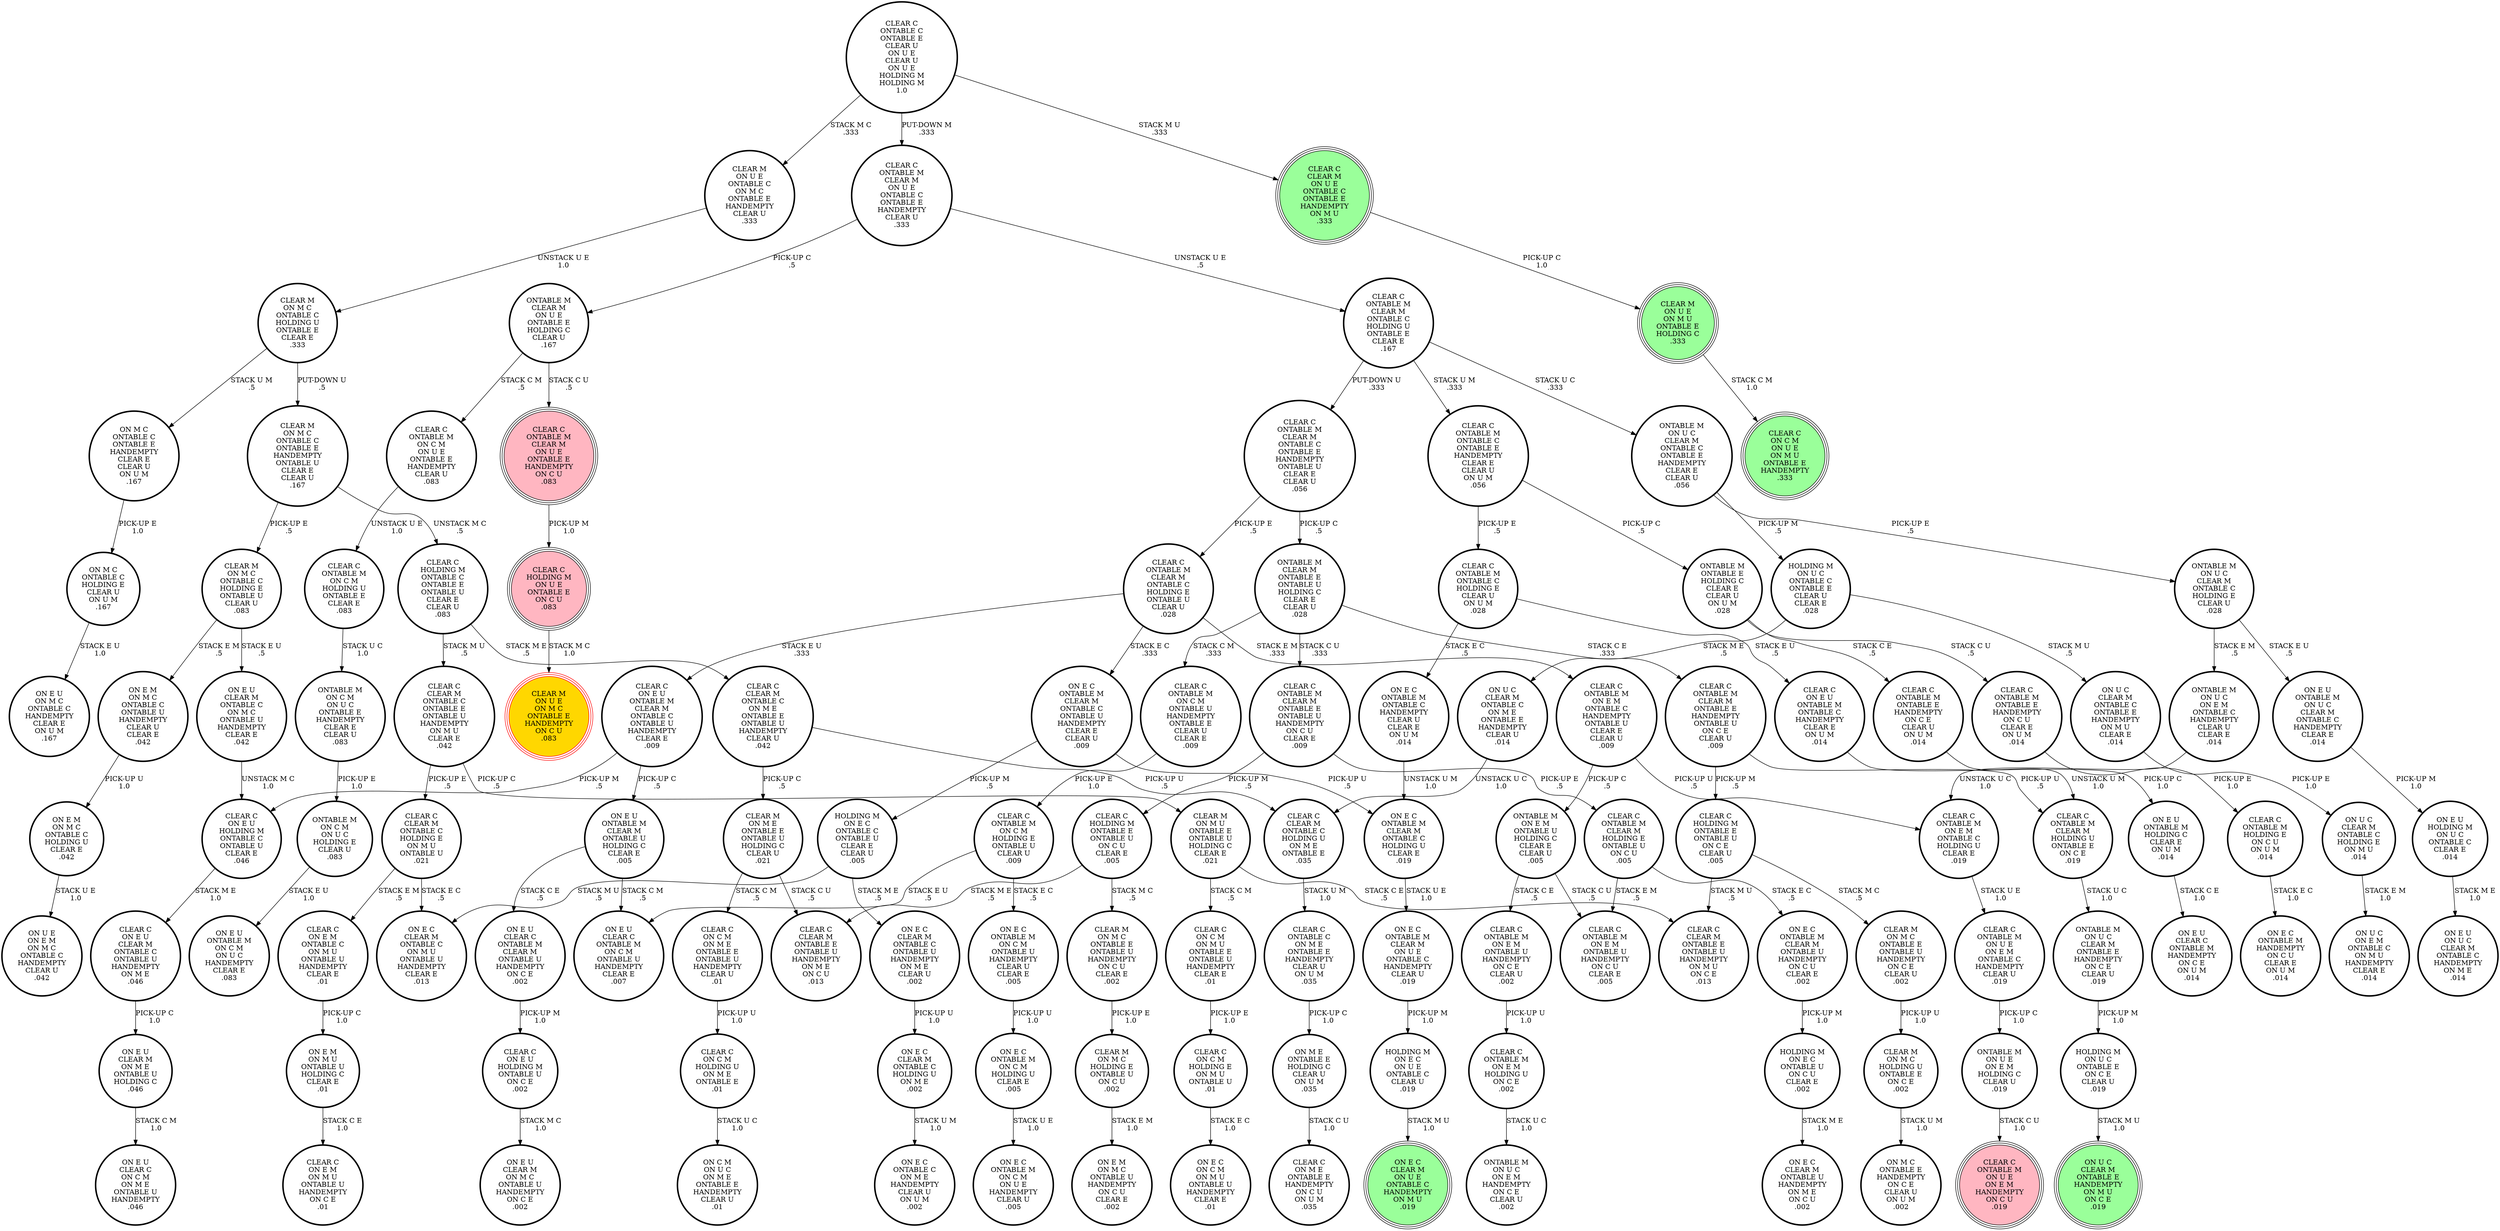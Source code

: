 digraph {
"CLEAR C\nONTABLE M\nONTABLE E\nHANDEMPTY\nON C E\nCLEAR U\nON U M\n.014\n" -> "CLEAR C\nONTABLE M\nCLEAR M\nHOLDING U\nONTABLE E\nON C E\n.019\n"[label="UNSTACK U M\n1.0\n"];
"CLEAR C\nONTABLE M\nON C M\nHOLDING E\nONTABLE U\nCLEAR U\n.009\n" -> "ON E C\nONTABLE M\nON C M\nONTABLE U\nHANDEMPTY\nCLEAR U\nCLEAR E\n.005\n"[label="STACK E C\n.5\n"];
"CLEAR C\nONTABLE M\nON C M\nHOLDING E\nONTABLE U\nCLEAR U\n.009\n" -> "ON E U\nCLEAR C\nONTABLE M\nON C M\nONTABLE U\nHANDEMPTY\nCLEAR E\n.007\n"[label="STACK E U\n.5\n"];
"CLEAR C\nONTABLE M\nON E M\nONTABLE C\nHOLDING U\nCLEAR E\n.019\n" -> "CLEAR C\nONTABLE M\nON U E\nON E M\nONTABLE C\nHANDEMPTY\nCLEAR U\n.019\n"[label="STACK U E\n1.0\n"];
"ON U C\nCLEAR M\nONTABLE C\nON M E\nONTABLE E\nHANDEMPTY\nCLEAR U\n.014\n" -> "CLEAR C\nCLEAR M\nONTABLE C\nHOLDING U\nON M E\nONTABLE E\n.035\n"[label="UNSTACK U C\n1.0\n"];
"ON M C\nONTABLE C\nONTABLE E\nHANDEMPTY\nCLEAR E\nCLEAR U\nON U M\n.167\n" -> "ON M C\nONTABLE C\nHOLDING E\nCLEAR U\nON U M\n.167\n"[label="PICK-UP E\n1.0\n"];
"ON E C\nONTABLE M\nCLEAR M\nONTABLE C\nONTABLE U\nHANDEMPTY\nCLEAR E\nCLEAR U\n.009\n" -> "ON E C\nONTABLE M\nCLEAR M\nONTABLE C\nHOLDING U\nCLEAR E\n.019\n"[label="PICK-UP U\n.5\n"];
"ON E C\nONTABLE M\nCLEAR M\nONTABLE C\nONTABLE U\nHANDEMPTY\nCLEAR E\nCLEAR U\n.009\n" -> "HOLDING M\nON E C\nONTABLE C\nONTABLE U\nCLEAR E\nCLEAR U\n.005\n"[label="PICK-UP M\n.5\n"];
"CLEAR C\nON C M\nHOLDING E\nON M U\nONTABLE U\n.01\n" -> "ON E C\nON C M\nON M U\nONTABLE U\nHANDEMPTY\nCLEAR E\n.01\n"[label="STACK E C\n1.0\n"];
"CLEAR C\nONTABLE M\nCLEAR M\nHOLDING E\nONTABLE U\nON C U\n.005\n" -> "ON E C\nONTABLE M\nCLEAR M\nONTABLE U\nHANDEMPTY\nON C U\nCLEAR E\n.002\n"[label="STACK E C\n.5\n"];
"CLEAR C\nONTABLE M\nCLEAR M\nHOLDING E\nONTABLE U\nON C U\n.005\n" -> "CLEAR C\nONTABLE M\nON E M\nONTABLE U\nHANDEMPTY\nON C U\nCLEAR E\n.005\n"[label="STACK E M\n.5\n"];
"CLEAR C\nON E M\nONTABLE C\nON M U\nONTABLE U\nHANDEMPTY\nCLEAR E\n.01\n" -> "ON E M\nON M U\nONTABLE U\nHOLDING C\nCLEAR E\n.01\n"[label="PICK-UP C\n1.0\n"];
"ON E U\nCLEAR C\nONTABLE M\nCLEAR M\nONTABLE U\nHANDEMPTY\nON C E\n.002\n" -> "CLEAR C\nON E U\nHOLDING M\nONTABLE U\nON C E\n.002\n"[label="PICK-UP M\n1.0\n"];
"ON U C\nCLEAR M\nONTABLE C\nHOLDING E\nON M U\n.014\n" -> "ON U C\nON E M\nONTABLE C\nON M U\nHANDEMPTY\nCLEAR E\n.014\n"[label="STACK E M\n1.0\n"];
"CLEAR C\nHOLDING M\nONTABLE E\nONTABLE U\nON C U\nCLEAR E\n.005\n" -> "CLEAR M\nON M C\nONTABLE E\nONTABLE U\nHANDEMPTY\nON C U\nCLEAR E\n.002\n"[label="STACK M C\n.5\n"];
"CLEAR C\nHOLDING M\nONTABLE E\nONTABLE U\nON C U\nCLEAR E\n.005\n" -> "CLEAR C\nCLEAR M\nONTABLE E\nONTABLE U\nHANDEMPTY\nON M E\nON C U\n.013\n"[label="STACK M E\n.5\n"];
"ON E C\nONTABLE M\nON C M\nHOLDING U\nCLEAR E\n.005\n" -> "ON E C\nONTABLE M\nON C M\nON U E\nHANDEMPTY\nCLEAR U\n.005\n"[label="STACK U E\n1.0\n"];
"ON E C\nONTABLE M\nON C M\nONTABLE U\nHANDEMPTY\nCLEAR U\nCLEAR E\n.005\n" -> "ON E C\nONTABLE M\nON C M\nHOLDING U\nCLEAR E\n.005\n"[label="PICK-UP U\n1.0\n"];
"ONTABLE M\nON U C\nCLEAR M\nONTABLE C\nHOLDING E\nCLEAR U\n.028\n" -> "ONTABLE M\nON U C\nON E M\nONTABLE C\nHANDEMPTY\nCLEAR U\nCLEAR E\n.014\n"[label="STACK E M\n.5\n"];
"ONTABLE M\nON U C\nCLEAR M\nONTABLE C\nHOLDING E\nCLEAR U\n.028\n" -> "ON E U\nONTABLE M\nON U C\nCLEAR M\nONTABLE C\nHANDEMPTY\nCLEAR E\n.014\n"[label="STACK E U\n.5\n"];
"CLEAR M\nON M E\nONTABLE E\nONTABLE U\nHOLDING C\nCLEAR U\n.021\n" -> "CLEAR C\nCLEAR M\nONTABLE E\nONTABLE U\nHANDEMPTY\nON M E\nON C U\n.013\n"[label="STACK C U\n.5\n"];
"CLEAR M\nON M E\nONTABLE E\nONTABLE U\nHOLDING C\nCLEAR U\n.021\n" -> "CLEAR C\nON C M\nON M E\nONTABLE E\nONTABLE U\nHANDEMPTY\nCLEAR U\n.01\n"[label="STACK C M\n.5\n"];
"CLEAR C\nON C M\nHOLDING U\nON M E\nONTABLE E\n.01\n" -> "ON C M\nON U C\nON M E\nONTABLE E\nHANDEMPTY\nCLEAR U\n.01\n"[label="STACK U C\n1.0\n"];
"CLEAR C\nONTABLE M\nON C M\nHOLDING U\nONTABLE E\nCLEAR E\n.083\n" -> "ONTABLE M\nON C M\nON U C\nONTABLE E\nHANDEMPTY\nCLEAR E\nCLEAR U\n.083\n"[label="STACK U C\n1.0\n"];
"HOLDING M\nON E C\nONTABLE C\nONTABLE U\nCLEAR E\nCLEAR U\n.005\n" -> "ON E C\nCLEAR M\nONTABLE C\nON M U\nONTABLE U\nHANDEMPTY\nCLEAR E\n.013\n"[label="STACK M U\n.5\n"];
"HOLDING M\nON E C\nONTABLE C\nONTABLE U\nCLEAR E\nCLEAR U\n.005\n" -> "ON E C\nCLEAR M\nONTABLE C\nONTABLE U\nHANDEMPTY\nON M E\nCLEAR U\n.002\n"[label="STACK M E\n.5\n"];
"ON E M\nON M U\nONTABLE U\nHOLDING C\nCLEAR E\n.01\n" -> "CLEAR C\nON E M\nON M U\nONTABLE U\nHANDEMPTY\nON C E\n.01\n"[label="STACK C E\n1.0\n"];
"CLEAR M\nON M C\nONTABLE C\nHOLDING E\nONTABLE U\nCLEAR U\n.083\n" -> "ON E M\nON M C\nONTABLE C\nONTABLE U\nHANDEMPTY\nCLEAR U\nCLEAR E\n.042\n"[label="STACK E M\n.5\n"];
"CLEAR M\nON M C\nONTABLE C\nHOLDING E\nONTABLE U\nCLEAR U\n.083\n" -> "ON E U\nCLEAR M\nONTABLE C\nON M C\nONTABLE U\nHANDEMPTY\nCLEAR E\n.042\n"[label="STACK E U\n.5\n"];
"ONTABLE M\nON U E\nON E M\nHOLDING C\nCLEAR U\n.019\n" -> "CLEAR C\nONTABLE M\nON U E\nON E M\nHANDEMPTY\nON C U\n.019\n"[label="STACK C U\n1.0\n"];
"ON E C\nCLEAR M\nONTABLE C\nHOLDING U\nON M E\n.002\n" -> "ON E C\nONTABLE C\nON M E\nHANDEMPTY\nCLEAR U\nON U M\n.002\n"[label="STACK U M\n1.0\n"];
"CLEAR C\nONTABLE C\nONTABLE E\nCLEAR U\nON U E\nCLEAR U\nON U E\nHOLDING M\nHOLDING M\n1.0\n" -> "CLEAR M\nON U E\nONTABLE C\nON M C\nONTABLE E\nHANDEMPTY\nCLEAR U\n.333\n"[label="STACK M C\n.333\n"];
"CLEAR C\nONTABLE C\nONTABLE E\nCLEAR U\nON U E\nCLEAR U\nON U E\nHOLDING M\nHOLDING M\n1.0\n" -> "CLEAR C\nONTABLE M\nCLEAR M\nON U E\nONTABLE C\nONTABLE E\nHANDEMPTY\nCLEAR U\n.333\n"[label="PUT-DOWN M\n.333\n"];
"CLEAR C\nONTABLE C\nONTABLE E\nCLEAR U\nON U E\nCLEAR U\nON U E\nHOLDING M\nHOLDING M\n1.0\n" -> "CLEAR C\nCLEAR M\nON U E\nONTABLE C\nONTABLE E\nHANDEMPTY\nON M U\n.333\n"[label="STACK M U\n.333\n"];
"ON E C\nCLEAR M\nONTABLE C\nONTABLE U\nHANDEMPTY\nON M E\nCLEAR U\n.002\n" -> "ON E C\nCLEAR M\nONTABLE C\nHOLDING U\nON M E\n.002\n"[label="PICK-UP U\n1.0\n"];
"ON E U\nHOLDING M\nON U C\nONTABLE C\nCLEAR E\n.014\n" -> "ON E U\nON U C\nCLEAR M\nONTABLE C\nHANDEMPTY\nON M E\n.014\n"[label="STACK M E\n1.0\n"];
"CLEAR C\nHOLDING M\nONTABLE E\nONTABLE U\nON C E\nCLEAR U\n.005\n" -> "CLEAR M\nON M C\nONTABLE E\nONTABLE U\nHANDEMPTY\nON C E\nCLEAR U\n.002\n"[label="STACK M C\n.5\n"];
"CLEAR C\nHOLDING M\nONTABLE E\nONTABLE U\nON C E\nCLEAR U\n.005\n" -> "CLEAR C\nCLEAR M\nONTABLE E\nONTABLE U\nHANDEMPTY\nON M U\nON C E\n.013\n"[label="STACK M U\n.5\n"];
"HOLDING M\nON U C\nONTABLE E\nON C E\nCLEAR U\n.019\n" -> "ON U C\nCLEAR M\nONTABLE E\nHANDEMPTY\nON M U\nON C E\n.019\n"[label="STACK M U\n1.0\n"];
"CLEAR M\nON M C\nHOLDING E\nONTABLE U\nON C U\n.002\n" -> "ON E M\nON M C\nONTABLE U\nHANDEMPTY\nON C U\nCLEAR E\n.002\n"[label="STACK E M\n1.0\n"];
"CLEAR M\nON M C\nONTABLE C\nONTABLE E\nHANDEMPTY\nONTABLE U\nCLEAR E\nCLEAR U\n.167\n" -> "CLEAR M\nON M C\nONTABLE C\nHOLDING E\nONTABLE U\nCLEAR U\n.083\n"[label="PICK-UP E\n.5\n"];
"CLEAR M\nON M C\nONTABLE C\nONTABLE E\nHANDEMPTY\nONTABLE U\nCLEAR E\nCLEAR U\n.167\n" -> "CLEAR C\nHOLDING M\nONTABLE C\nONTABLE E\nONTABLE U\nCLEAR E\nCLEAR U\n.083\n"[label="UNSTACK M C\n.5\n"];
"ONTABLE M\nCLEAR M\nON U E\nONTABLE E\nHOLDING C\nCLEAR U\n.167\n" -> "CLEAR C\nONTABLE M\nON C M\nON U E\nONTABLE E\nHANDEMPTY\nCLEAR U\n.083\n"[label="STACK C M\n.5\n"];
"ONTABLE M\nCLEAR M\nON U E\nONTABLE E\nHOLDING C\nCLEAR U\n.167\n" -> "CLEAR C\nONTABLE M\nCLEAR M\nON U E\nONTABLE E\nHANDEMPTY\nON C U\n.083\n"[label="STACK C U\n.5\n"];
"CLEAR C\nONTABLE M\nCLEAR M\nON U E\nONTABLE C\nONTABLE E\nHANDEMPTY\nCLEAR U\n.333\n" -> "ONTABLE M\nCLEAR M\nON U E\nONTABLE E\nHOLDING C\nCLEAR U\n.167\n"[label="PICK-UP C\n.5\n"];
"CLEAR C\nONTABLE M\nCLEAR M\nON U E\nONTABLE C\nONTABLE E\nHANDEMPTY\nCLEAR U\n.333\n" -> "CLEAR C\nONTABLE M\nCLEAR M\nONTABLE C\nHOLDING U\nONTABLE E\nCLEAR E\n.167\n"[label="UNSTACK U E\n.5\n"];
"CLEAR C\nON E U\nHOLDING M\nONTABLE C\nONTABLE U\nCLEAR E\n.046\n" -> "CLEAR C\nON E U\nCLEAR M\nONTABLE C\nONTABLE U\nHANDEMPTY\nON M E\n.046\n"[label="STACK M E\n1.0\n"];
"ONTABLE M\nON U C\nON E M\nONTABLE C\nHANDEMPTY\nCLEAR U\nCLEAR E\n.014\n" -> "CLEAR C\nONTABLE M\nON E M\nONTABLE C\nHOLDING U\nCLEAR E\n.019\n"[label="UNSTACK U C\n1.0\n"];
"CLEAR C\nONTABLE M\nON U E\nON E M\nONTABLE C\nHANDEMPTY\nCLEAR U\n.019\n" -> "ONTABLE M\nON U E\nON E M\nHOLDING C\nCLEAR U\n.019\n"[label="PICK-UP C\n1.0\n"];
"ON E C\nONTABLE M\nONTABLE C\nHANDEMPTY\nCLEAR U\nCLEAR E\nON U M\n.014\n" -> "ON E C\nONTABLE M\nCLEAR M\nONTABLE C\nHOLDING U\nCLEAR E\n.019\n"[label="UNSTACK U M\n1.0\n"];
"CLEAR C\nCLEAR M\nON U E\nONTABLE C\nONTABLE E\nHANDEMPTY\nON M U\n.333\n" -> "CLEAR M\nON U E\nON M U\nONTABLE E\nHOLDING C\n.333\n"[label="PICK-UP C\n1.0\n"];
"CLEAR M\nON M C\nONTABLE C\nHOLDING U\nONTABLE E\nCLEAR E\n.333\n" -> "CLEAR M\nON M C\nONTABLE C\nONTABLE E\nHANDEMPTY\nONTABLE U\nCLEAR E\nCLEAR U\n.167\n"[label="PUT-DOWN U\n.5\n"];
"CLEAR M\nON M C\nONTABLE C\nHOLDING U\nONTABLE E\nCLEAR E\n.333\n" -> "ON M C\nONTABLE C\nONTABLE E\nHANDEMPTY\nCLEAR E\nCLEAR U\nON U M\n.167\n"[label="STACK U M\n.5\n"];
"ONTABLE M\nONTABLE E\nHOLDING C\nCLEAR E\nCLEAR U\nON U M\n.028\n" -> "CLEAR C\nONTABLE M\nONTABLE E\nHANDEMPTY\nON C E\nCLEAR U\nON U M\n.014\n"[label="STACK C E\n.5\n"];
"ONTABLE M\nONTABLE E\nHOLDING C\nCLEAR E\nCLEAR U\nON U M\n.028\n" -> "CLEAR C\nONTABLE M\nONTABLE E\nHANDEMPTY\nON C U\nCLEAR E\nON U M\n.014\n"[label="STACK C U\n.5\n"];
"CLEAR C\nONTABLE M\nONTABLE E\nHANDEMPTY\nON C U\nCLEAR E\nON U M\n.014\n" -> "CLEAR C\nONTABLE M\nHOLDING E\nON C U\nON U M\n.014\n"[label="PICK-UP E\n1.0\n"];
"CLEAR C\nCLEAR M\nONTABLE C\nHOLDING E\nON M U\nONTABLE U\n.021\n" -> "ON E C\nCLEAR M\nONTABLE C\nON M U\nONTABLE U\nHANDEMPTY\nCLEAR E\n.013\n"[label="STACK E C\n.5\n"];
"CLEAR C\nCLEAR M\nONTABLE C\nHOLDING E\nON M U\nONTABLE U\n.021\n" -> "CLEAR C\nON E M\nONTABLE C\nON M U\nONTABLE U\nHANDEMPTY\nCLEAR E\n.01\n"[label="STACK E M\n.5\n"];
"CLEAR C\nHOLDING M\nONTABLE C\nONTABLE E\nONTABLE U\nCLEAR E\nCLEAR U\n.083\n" -> "CLEAR C\nCLEAR M\nONTABLE C\nON M E\nONTABLE E\nONTABLE U\nHANDEMPTY\nCLEAR U\n.042\n"[label="STACK M E\n.5\n"];
"CLEAR C\nHOLDING M\nONTABLE C\nONTABLE E\nONTABLE U\nCLEAR E\nCLEAR U\n.083\n" -> "CLEAR C\nCLEAR M\nONTABLE C\nONTABLE E\nONTABLE U\nHANDEMPTY\nON M U\nCLEAR E\n.042\n"[label="STACK M U\n.5\n"];
"CLEAR M\nON U E\nONTABLE C\nON M C\nONTABLE E\nHANDEMPTY\nCLEAR U\n.333\n" -> "CLEAR M\nON M C\nONTABLE C\nHOLDING U\nONTABLE E\nCLEAR E\n.333\n"[label="UNSTACK U E\n1.0\n"];
"CLEAR C\nON C M\nON M U\nONTABLE E\nONTABLE U\nHANDEMPTY\nCLEAR E\n.01\n" -> "CLEAR C\nON C M\nHOLDING E\nON M U\nONTABLE U\n.01\n"[label="PICK-UP E\n1.0\n"];
"CLEAR C\nCLEAR M\nONTABLE C\nHOLDING U\nON M E\nONTABLE E\n.035\n" -> "CLEAR C\nONTABLE C\nON M E\nONTABLE E\nHANDEMPTY\nCLEAR U\nON U M\n.035\n"[label="STACK U M\n1.0\n"];
"HOLDING M\nON U C\nONTABLE C\nONTABLE E\nCLEAR U\nCLEAR E\n.028\n" -> "ON U C\nCLEAR M\nONTABLE C\nON M E\nONTABLE E\nHANDEMPTY\nCLEAR U\n.014\n"[label="STACK M E\n.5\n"];
"HOLDING M\nON U C\nONTABLE C\nONTABLE E\nCLEAR U\nCLEAR E\n.028\n" -> "ON U C\nCLEAR M\nONTABLE C\nONTABLE E\nHANDEMPTY\nON M U\nCLEAR E\n.014\n"[label="STACK M U\n.5\n"];
"CLEAR C\nONTABLE M\nONTABLE C\nONTABLE E\nHANDEMPTY\nCLEAR E\nCLEAR U\nON U M\n.056\n" -> "ONTABLE M\nONTABLE E\nHOLDING C\nCLEAR E\nCLEAR U\nON U M\n.028\n"[label="PICK-UP C\n.5\n"];
"CLEAR C\nONTABLE M\nONTABLE C\nONTABLE E\nHANDEMPTY\nCLEAR E\nCLEAR U\nON U M\n.056\n" -> "CLEAR C\nONTABLE M\nONTABLE C\nHOLDING E\nCLEAR U\nON U M\n.028\n"[label="PICK-UP E\n.5\n"];
"CLEAR M\nON M C\nHOLDING U\nONTABLE E\nON C E\n.002\n" -> "ON M C\nONTABLE E\nHANDEMPTY\nON C E\nCLEAR U\nON U M\n.002\n"[label="STACK U M\n1.0\n"];
"CLEAR C\nONTABLE M\nON C M\nON U E\nONTABLE E\nHANDEMPTY\nCLEAR U\n.083\n" -> "CLEAR C\nONTABLE M\nON C M\nHOLDING U\nONTABLE E\nCLEAR E\n.083\n"[label="UNSTACK U E\n1.0\n"];
"ON E C\nONTABLE M\nCLEAR M\nON U E\nONTABLE C\nHANDEMPTY\nCLEAR U\n.019\n" -> "HOLDING M\nON E C\nON U E\nONTABLE C\nCLEAR U\n.019\n"[label="PICK-UP M\n1.0\n"];
"CLEAR C\nON C M\nON M E\nONTABLE E\nONTABLE U\nHANDEMPTY\nCLEAR U\n.01\n" -> "CLEAR C\nON C M\nHOLDING U\nON M E\nONTABLE E\n.01\n"[label="PICK-UP U\n1.0\n"];
"ONTABLE M\nCLEAR M\nONTABLE E\nONTABLE U\nHOLDING C\nCLEAR E\nCLEAR U\n.028\n" -> "CLEAR C\nONTABLE M\nCLEAR M\nONTABLE E\nONTABLE U\nHANDEMPTY\nON C U\nCLEAR E\n.009\n"[label="STACK C U\n.333\n"];
"ONTABLE M\nCLEAR M\nONTABLE E\nONTABLE U\nHOLDING C\nCLEAR E\nCLEAR U\n.028\n" -> "CLEAR C\nONTABLE M\nON C M\nONTABLE U\nHANDEMPTY\nONTABLE E\nCLEAR U\nCLEAR E\n.009\n"[label="STACK C M\n.333\n"];
"ONTABLE M\nCLEAR M\nONTABLE E\nONTABLE U\nHOLDING C\nCLEAR E\nCLEAR U\n.028\n" -> "CLEAR C\nONTABLE M\nCLEAR M\nONTABLE E\nHANDEMPTY\nONTABLE U\nON C E\nCLEAR U\n.009\n"[label="STACK C E\n.333\n"];
"ONTABLE M\nON U C\nCLEAR M\nONTABLE C\nONTABLE E\nHANDEMPTY\nCLEAR E\nCLEAR U\n.056\n" -> "ONTABLE M\nON U C\nCLEAR M\nONTABLE C\nHOLDING E\nCLEAR U\n.028\n"[label="PICK-UP E\n.5\n"];
"ONTABLE M\nON U C\nCLEAR M\nONTABLE C\nONTABLE E\nHANDEMPTY\nCLEAR E\nCLEAR U\n.056\n" -> "HOLDING M\nON U C\nONTABLE C\nONTABLE E\nCLEAR U\nCLEAR E\n.028\n"[label="PICK-UP M\n.5\n"];
"CLEAR C\nONTABLE M\nON E M\nONTABLE C\nHANDEMPTY\nONTABLE U\nCLEAR E\nCLEAR U\n.009\n" -> "ONTABLE M\nON E M\nONTABLE U\nHOLDING C\nCLEAR E\nCLEAR U\n.005\n"[label="PICK-UP C\n.5\n"];
"CLEAR C\nONTABLE M\nON E M\nONTABLE C\nHANDEMPTY\nONTABLE U\nCLEAR E\nCLEAR U\n.009\n" -> "CLEAR C\nONTABLE M\nON E M\nONTABLE C\nHOLDING U\nCLEAR E\n.019\n"[label="PICK-UP U\n.5\n"];
"CLEAR M\nON M C\nONTABLE E\nONTABLE U\nHANDEMPTY\nON C E\nCLEAR U\n.002\n" -> "CLEAR M\nON M C\nHOLDING U\nONTABLE E\nON C E\n.002\n"[label="PICK-UP U\n1.0\n"];
"ON E U\nONTABLE M\nON U C\nCLEAR M\nONTABLE C\nHANDEMPTY\nCLEAR E\n.014\n" -> "ON E U\nHOLDING M\nON U C\nONTABLE C\nCLEAR E\n.014\n"[label="PICK-UP M\n1.0\n"];
"CLEAR C\nCLEAR M\nONTABLE C\nONTABLE E\nONTABLE U\nHANDEMPTY\nON M U\nCLEAR E\n.042\n" -> "CLEAR C\nCLEAR M\nONTABLE C\nHOLDING E\nON M U\nONTABLE U\n.021\n"[label="PICK-UP E\n.5\n"];
"CLEAR C\nCLEAR M\nONTABLE C\nONTABLE E\nONTABLE U\nHANDEMPTY\nON M U\nCLEAR E\n.042\n" -> "CLEAR M\nON M U\nONTABLE E\nONTABLE U\nHOLDING C\nCLEAR E\n.021\n"[label="PICK-UP C\n.5\n"];
"CLEAR C\nONTABLE M\nCLEAR M\nON U E\nONTABLE E\nHANDEMPTY\nON C U\n.083\n" -> "CLEAR C\nHOLDING M\nON U E\nONTABLE E\nON C U\n.083\n"[label="PICK-UP M\n1.0\n"];
"CLEAR C\nON E U\nHOLDING M\nONTABLE U\nON C E\n.002\n" -> "ON E U\nCLEAR M\nON M C\nONTABLE U\nHANDEMPTY\nON C E\n.002\n"[label="STACK M C\n1.0\n"];
"CLEAR C\nCLEAR M\nONTABLE C\nON M E\nONTABLE E\nONTABLE U\nHANDEMPTY\nCLEAR U\n.042\n" -> "CLEAR C\nCLEAR M\nONTABLE C\nHOLDING U\nON M E\nONTABLE E\n.035\n"[label="PICK-UP U\n.5\n"];
"CLEAR C\nCLEAR M\nONTABLE C\nON M E\nONTABLE E\nONTABLE U\nHANDEMPTY\nCLEAR U\n.042\n" -> "CLEAR M\nON M E\nONTABLE E\nONTABLE U\nHOLDING C\nCLEAR U\n.021\n"[label="PICK-UP C\n.5\n"];
"ON M C\nONTABLE C\nHOLDING E\nCLEAR U\nON U M\n.167\n" -> "ON E U\nON M C\nONTABLE C\nHANDEMPTY\nCLEAR E\nON U M\n.167\n"[label="STACK E U\n1.0\n"];
"CLEAR C\nHOLDING M\nON U E\nONTABLE E\nON C U\n.083\n" -> "CLEAR M\nON U E\nON M C\nONTABLE E\nHANDEMPTY\nON C U\n.083\n"[label="STACK M C\n1.0\n"];
"ON E U\nCLEAR M\nONTABLE C\nON M C\nONTABLE U\nHANDEMPTY\nCLEAR E\n.042\n" -> "CLEAR C\nON E U\nHOLDING M\nONTABLE C\nONTABLE U\nCLEAR E\n.046\n"[label="UNSTACK M C\n1.0\n"];
"CLEAR C\nON E U\nONTABLE M\nCLEAR M\nONTABLE C\nONTABLE U\nHANDEMPTY\nCLEAR E\n.009\n" -> "ON E U\nONTABLE M\nCLEAR M\nONTABLE U\nHOLDING C\nCLEAR E\n.005\n"[label="PICK-UP C\n.5\n"];
"CLEAR C\nON E U\nONTABLE M\nCLEAR M\nONTABLE C\nONTABLE U\nHANDEMPTY\nCLEAR E\n.009\n" -> "CLEAR C\nON E U\nHOLDING M\nONTABLE C\nONTABLE U\nCLEAR E\n.046\n"[label="PICK-UP M\n.5\n"];
"CLEAR C\nONTABLE M\nCLEAR M\nONTABLE E\nHANDEMPTY\nONTABLE U\nON C E\nCLEAR U\n.009\n" -> "CLEAR C\nHOLDING M\nONTABLE E\nONTABLE U\nON C E\nCLEAR U\n.005\n"[label="PICK-UP M\n.5\n"];
"CLEAR C\nONTABLE M\nCLEAR M\nONTABLE E\nHANDEMPTY\nONTABLE U\nON C E\nCLEAR U\n.009\n" -> "CLEAR C\nONTABLE M\nCLEAR M\nHOLDING U\nONTABLE E\nON C E\n.019\n"[label="PICK-UP U\n.5\n"];
"ON E M\nON M C\nONTABLE C\nONTABLE U\nHANDEMPTY\nCLEAR U\nCLEAR E\n.042\n" -> "ON E M\nON M C\nONTABLE C\nHOLDING U\nCLEAR E\n.042\n"[label="PICK-UP U\n1.0\n"];
"CLEAR C\nONTABLE M\nON E M\nHOLDING U\nON C E\n.002\n" -> "ONTABLE M\nON U C\nON E M\nHANDEMPTY\nON C E\nCLEAR U\n.002\n"[label="STACK U C\n1.0\n"];
"CLEAR M\nON M C\nONTABLE E\nONTABLE U\nHANDEMPTY\nON C U\nCLEAR E\n.002\n" -> "CLEAR M\nON M C\nHOLDING E\nONTABLE U\nON C U\n.002\n"[label="PICK-UP E\n1.0\n"];
"ONTABLE M\nON E M\nONTABLE U\nHOLDING C\nCLEAR E\nCLEAR U\n.005\n" -> "CLEAR C\nONTABLE M\nON E M\nONTABLE U\nHANDEMPTY\nON C E\nCLEAR U\n.002\n"[label="STACK C E\n.5\n"];
"ONTABLE M\nON E M\nONTABLE U\nHOLDING C\nCLEAR E\nCLEAR U\n.005\n" -> "CLEAR C\nONTABLE M\nON E M\nONTABLE U\nHANDEMPTY\nON C U\nCLEAR E\n.005\n"[label="STACK C U\n.5\n"];
"CLEAR M\nON U E\nON M U\nONTABLE E\nHOLDING C\n.333\n" -> "CLEAR C\nON C M\nON U E\nON M U\nONTABLE E\nHANDEMPTY\n.333\n"[label="STACK C M\n1.0\n"];
"ON M E\nONTABLE E\nHOLDING C\nCLEAR U\nON U M\n.035\n" -> "CLEAR C\nON M E\nONTABLE E\nHANDEMPTY\nON C U\nON U M\n.035\n"[label="STACK C U\n1.0\n"];
"CLEAR C\nONTABLE C\nON M E\nONTABLE E\nHANDEMPTY\nCLEAR U\nON U M\n.035\n" -> "ON M E\nONTABLE E\nHOLDING C\nCLEAR U\nON U M\n.035\n"[label="PICK-UP C\n1.0\n"];
"CLEAR C\nONTABLE M\nHOLDING E\nON C U\nON U M\n.014\n" -> "ON E C\nONTABLE M\nHANDEMPTY\nON C U\nCLEAR E\nON U M\n.014\n"[label="STACK E C\n1.0\n"];
"CLEAR C\nONTABLE M\nCLEAR M\nONTABLE C\nHOLDING E\nONTABLE U\nCLEAR U\n.028\n" -> "CLEAR C\nONTABLE M\nON E M\nONTABLE C\nHANDEMPTY\nONTABLE U\nCLEAR E\nCLEAR U\n.009\n"[label="STACK E M\n.333\n"];
"CLEAR C\nONTABLE M\nCLEAR M\nONTABLE C\nHOLDING E\nONTABLE U\nCLEAR U\n.028\n" -> "ON E C\nONTABLE M\nCLEAR M\nONTABLE C\nONTABLE U\nHANDEMPTY\nCLEAR E\nCLEAR U\n.009\n"[label="STACK E C\n.333\n"];
"CLEAR C\nONTABLE M\nCLEAR M\nONTABLE C\nHOLDING E\nONTABLE U\nCLEAR U\n.028\n" -> "CLEAR C\nON E U\nONTABLE M\nCLEAR M\nONTABLE C\nONTABLE U\nHANDEMPTY\nCLEAR E\n.009\n"[label="STACK E U\n.333\n"];
"ON E U\nCLEAR M\nON M E\nONTABLE U\nHOLDING C\n.046\n" -> "ON E U\nCLEAR C\nON C M\nON M E\nONTABLE U\nHANDEMPTY\n.046\n"[label="STACK C M\n1.0\n"];
"ON E U\nONTABLE M\nHOLDING C\nCLEAR E\nON U M\n.014\n" -> "ON E U\nCLEAR C\nONTABLE M\nHANDEMPTY\nON C E\nON U M\n.014\n"[label="STACK C E\n1.0\n"];
"CLEAR C\nON E U\nCLEAR M\nONTABLE C\nONTABLE U\nHANDEMPTY\nON M E\n.046\n" -> "ON E U\nCLEAR M\nON M E\nONTABLE U\nHOLDING C\n.046\n"[label="PICK-UP C\n1.0\n"];
"ON E C\nONTABLE M\nCLEAR M\nONTABLE C\nHOLDING U\nCLEAR E\n.019\n" -> "ON E C\nONTABLE M\nCLEAR M\nON U E\nONTABLE C\nHANDEMPTY\nCLEAR U\n.019\n"[label="STACK U E\n1.0\n"];
"HOLDING M\nON E C\nON U E\nONTABLE C\nCLEAR U\n.019\n" -> "ON E C\nCLEAR M\nON U E\nONTABLE C\nHANDEMPTY\nON M U\n.019\n"[label="STACK M U\n1.0\n"];
"ON U C\nCLEAR M\nONTABLE C\nONTABLE E\nHANDEMPTY\nON M U\nCLEAR E\n.014\n" -> "ON U C\nCLEAR M\nONTABLE C\nHOLDING E\nON M U\n.014\n"[label="PICK-UP E\n1.0\n"];
"CLEAR C\nONTABLE M\nCLEAR M\nONTABLE E\nONTABLE U\nHANDEMPTY\nON C U\nCLEAR E\n.009\n" -> "CLEAR C\nHOLDING M\nONTABLE E\nONTABLE U\nON C U\nCLEAR E\n.005\n"[label="PICK-UP M\n.5\n"];
"CLEAR C\nONTABLE M\nCLEAR M\nONTABLE E\nONTABLE U\nHANDEMPTY\nON C U\nCLEAR E\n.009\n" -> "CLEAR C\nONTABLE M\nCLEAR M\nHOLDING E\nONTABLE U\nON C U\n.005\n"[label="PICK-UP E\n.5\n"];
"ONTABLE M\nON U C\nCLEAR M\nONTABLE E\nHANDEMPTY\nON C E\nCLEAR U\n.019\n" -> "HOLDING M\nON U C\nONTABLE E\nON C E\nCLEAR U\n.019\n"[label="PICK-UP M\n1.0\n"];
"CLEAR C\nONTABLE M\nONTABLE C\nHOLDING E\nCLEAR U\nON U M\n.028\n" -> "CLEAR C\nON E U\nONTABLE M\nONTABLE C\nHANDEMPTY\nCLEAR E\nON U M\n.014\n"[label="STACK E U\n.5\n"];
"CLEAR C\nONTABLE M\nONTABLE C\nHOLDING E\nCLEAR U\nON U M\n.028\n" -> "ON E C\nONTABLE M\nONTABLE C\nHANDEMPTY\nCLEAR U\nCLEAR E\nON U M\n.014\n"[label="STACK E C\n.5\n"];
"ONTABLE M\nON C M\nON U C\nHOLDING E\nCLEAR U\n.083\n" -> "ON E U\nONTABLE M\nON C M\nON U C\nHANDEMPTY\nCLEAR E\n.083\n"[label="STACK E U\n1.0\n"];
"HOLDING M\nON E C\nONTABLE U\nON C U\nCLEAR E\n.002\n" -> "ON E C\nCLEAR M\nONTABLE U\nHANDEMPTY\nON M E\nON C U\n.002\n"[label="STACK M E\n1.0\n"];
"CLEAR C\nONTABLE M\nCLEAR M\nONTABLE C\nHOLDING U\nONTABLE E\nCLEAR E\n.167\n" -> "CLEAR C\nONTABLE M\nCLEAR M\nONTABLE C\nONTABLE E\nHANDEMPTY\nONTABLE U\nCLEAR E\nCLEAR U\n.056\n"[label="PUT-DOWN U\n.333\n"];
"CLEAR C\nONTABLE M\nCLEAR M\nONTABLE C\nHOLDING U\nONTABLE E\nCLEAR E\n.167\n" -> "CLEAR C\nONTABLE M\nONTABLE C\nONTABLE E\nHANDEMPTY\nCLEAR E\nCLEAR U\nON U M\n.056\n"[label="STACK U M\n.333\n"];
"CLEAR C\nONTABLE M\nCLEAR M\nONTABLE C\nHOLDING U\nONTABLE E\nCLEAR E\n.167\n" -> "ONTABLE M\nON U C\nCLEAR M\nONTABLE C\nONTABLE E\nHANDEMPTY\nCLEAR E\nCLEAR U\n.056\n"[label="STACK U C\n.333\n"];
"ONTABLE M\nON C M\nON U C\nONTABLE E\nHANDEMPTY\nCLEAR E\nCLEAR U\n.083\n" -> "ONTABLE M\nON C M\nON U C\nHOLDING E\nCLEAR U\n.083\n"[label="PICK-UP E\n1.0\n"];
"CLEAR C\nONTABLE M\nON C M\nONTABLE U\nHANDEMPTY\nONTABLE E\nCLEAR U\nCLEAR E\n.009\n" -> "CLEAR C\nONTABLE M\nON C M\nHOLDING E\nONTABLE U\nCLEAR U\n.009\n"[label="PICK-UP E\n1.0\n"];
"CLEAR C\nONTABLE M\nCLEAR M\nHOLDING U\nONTABLE E\nON C E\n.019\n" -> "ONTABLE M\nON U C\nCLEAR M\nONTABLE E\nHANDEMPTY\nON C E\nCLEAR U\n.019\n"[label="STACK U C\n1.0\n"];
"ON E C\nONTABLE M\nCLEAR M\nONTABLE U\nHANDEMPTY\nON C U\nCLEAR E\n.002\n" -> "HOLDING M\nON E C\nONTABLE U\nON C U\nCLEAR E\n.002\n"[label="PICK-UP M\n1.0\n"];
"CLEAR C\nONTABLE M\nCLEAR M\nONTABLE C\nONTABLE E\nHANDEMPTY\nONTABLE U\nCLEAR E\nCLEAR U\n.056\n" -> "CLEAR C\nONTABLE M\nCLEAR M\nONTABLE C\nHOLDING E\nONTABLE U\nCLEAR U\n.028\n"[label="PICK-UP E\n.5\n"];
"CLEAR C\nONTABLE M\nCLEAR M\nONTABLE C\nONTABLE E\nHANDEMPTY\nONTABLE U\nCLEAR E\nCLEAR U\n.056\n" -> "ONTABLE M\nCLEAR M\nONTABLE E\nONTABLE U\nHOLDING C\nCLEAR E\nCLEAR U\n.028\n"[label="PICK-UP C\n.5\n"];
"ON E U\nONTABLE M\nCLEAR M\nONTABLE U\nHOLDING C\nCLEAR E\n.005\n" -> "ON E U\nCLEAR C\nONTABLE M\nCLEAR M\nONTABLE U\nHANDEMPTY\nON C E\n.002\n"[label="STACK C E\n.5\n"];
"ON E U\nONTABLE M\nCLEAR M\nONTABLE U\nHOLDING C\nCLEAR E\n.005\n" -> "ON E U\nCLEAR C\nONTABLE M\nON C M\nONTABLE U\nHANDEMPTY\nCLEAR E\n.007\n"[label="STACK C M\n.5\n"];
"CLEAR C\nONTABLE M\nON E M\nONTABLE U\nHANDEMPTY\nON C E\nCLEAR U\n.002\n" -> "CLEAR C\nONTABLE M\nON E M\nHOLDING U\nON C E\n.002\n"[label="PICK-UP U\n1.0\n"];
"CLEAR M\nON M U\nONTABLE E\nONTABLE U\nHOLDING C\nCLEAR E\n.021\n" -> "CLEAR C\nCLEAR M\nONTABLE E\nONTABLE U\nHANDEMPTY\nON M U\nON C E\n.013\n"[label="STACK C E\n.5\n"];
"CLEAR M\nON M U\nONTABLE E\nONTABLE U\nHOLDING C\nCLEAR E\n.021\n" -> "CLEAR C\nON C M\nON M U\nONTABLE E\nONTABLE U\nHANDEMPTY\nCLEAR E\n.01\n"[label="STACK C M\n.5\n"];
"CLEAR C\nON E U\nONTABLE M\nONTABLE C\nHANDEMPTY\nCLEAR E\nON U M\n.014\n" -> "ON E U\nONTABLE M\nHOLDING C\nCLEAR E\nON U M\n.014\n"[label="PICK-UP C\n1.0\n"];
"ON E M\nON M C\nONTABLE C\nHOLDING U\nCLEAR E\n.042\n" -> "ON U E\nON E M\nON M C\nONTABLE C\nHANDEMPTY\nCLEAR U\n.042\n"[label="STACK U E\n1.0\n"];
"CLEAR C\nON E M\nON M U\nONTABLE U\nHANDEMPTY\nON C E\n.01\n" [shape=circle, penwidth=3];
"ON E U\nCLEAR C\nONTABLE M\nON C M\nONTABLE U\nHANDEMPTY\nCLEAR E\n.007\n" [shape=circle, penwidth=3];
"ON E C\nCLEAR M\nONTABLE U\nHANDEMPTY\nON M E\nON C U\n.002\n" [shape=circle, penwidth=3];
"ON E U\nCLEAR C\nONTABLE M\nHANDEMPTY\nON C E\nON U M\n.014\n" [shape=circle, penwidth=3];
"CLEAR C\nONTABLE M\nON E M\nONTABLE U\nHANDEMPTY\nON C U\nCLEAR E\n.005\n" [shape=circle, penwidth=3];
"ON E M\nON M C\nONTABLE U\nHANDEMPTY\nON C U\nCLEAR E\n.002\n" [shape=circle, penwidth=3];
"CLEAR M\nON U E\nON M C\nONTABLE E\nHANDEMPTY\nON C U\n.083\n" [shape=circle, style=filled color=red, fillcolor=gold, peripheries=3];
"ON E C\nONTABLE M\nHANDEMPTY\nON C U\nCLEAR E\nON U M\n.014\n" [shape=circle, penwidth=3];
"ON U C\nCLEAR M\nONTABLE E\nHANDEMPTY\nON M U\nON C E\n.019\n" [shape=circle, style=filled, fillcolor=palegreen1, peripheries=3];
"ON E U\nCLEAR C\nON C M\nON M E\nONTABLE U\nHANDEMPTY\n.046\n" [shape=circle, penwidth=3];
"ON E U\nONTABLE M\nON C M\nON U C\nHANDEMPTY\nCLEAR E\n.083\n" [shape=circle, penwidth=3];
"ON E U\nON U C\nCLEAR M\nONTABLE C\nHANDEMPTY\nON M E\n.014\n" [shape=circle, penwidth=3];
"ON E C\nON C M\nON M U\nONTABLE U\nHANDEMPTY\nCLEAR E\n.01\n" [shape=circle, penwidth=3];
"ON C M\nON U C\nON M E\nONTABLE E\nHANDEMPTY\nCLEAR U\n.01\n" [shape=circle, penwidth=3];
"ON E U\nON M C\nONTABLE C\nHANDEMPTY\nCLEAR E\nON U M\n.167\n" [shape=circle, penwidth=3];
"ON E C\nCLEAR M\nON U E\nONTABLE C\nHANDEMPTY\nON M U\n.019\n" [shape=circle, style=filled, fillcolor=palegreen1, peripheries=3];
"CLEAR C\nON C M\nON U E\nON M U\nONTABLE E\nHANDEMPTY\n.333\n" [shape=circle, style=filled, fillcolor=palegreen1, peripheries=3];
"CLEAR C\nCLEAR M\nONTABLE E\nONTABLE U\nHANDEMPTY\nON M U\nON C E\n.013\n" [shape=circle, penwidth=3];
"ON U E\nON E M\nON M C\nONTABLE C\nHANDEMPTY\nCLEAR U\n.042\n" [shape=circle, penwidth=3];
"CLEAR C\nON M E\nONTABLE E\nHANDEMPTY\nON C U\nON U M\n.035\n" [shape=circle, penwidth=3];
"CLEAR C\nCLEAR M\nONTABLE E\nONTABLE U\nHANDEMPTY\nON M E\nON C U\n.013\n" [shape=circle, penwidth=3];
"ON U C\nON E M\nONTABLE C\nON M U\nHANDEMPTY\nCLEAR E\n.014\n" [shape=circle, penwidth=3];
"ON E U\nCLEAR M\nON M C\nONTABLE U\nHANDEMPTY\nON C E\n.002\n" [shape=circle, penwidth=3];
"CLEAR C\nONTABLE M\nON U E\nON E M\nHANDEMPTY\nON C U\n.019\n" [shape=circle, style=filled, fillcolor=lightpink, peripheries=3];
"ON M C\nONTABLE E\nHANDEMPTY\nON C E\nCLEAR U\nON U M\n.002\n" [shape=circle, penwidth=3];
"ON E C\nCLEAR M\nONTABLE C\nON M U\nONTABLE U\nHANDEMPTY\nCLEAR E\n.013\n" [shape=circle, penwidth=3];
"ONTABLE M\nON U C\nON E M\nHANDEMPTY\nON C E\nCLEAR U\n.002\n" [shape=circle, penwidth=3];
"ON E C\nONTABLE C\nON M E\nHANDEMPTY\nCLEAR U\nON U M\n.002\n" [shape=circle, penwidth=3];
"ON E C\nONTABLE M\nON C M\nON U E\nHANDEMPTY\nCLEAR U\n.005\n" [shape=circle, penwidth=3];
"CLEAR C\nONTABLE C\nON M E\nONTABLE E\nHANDEMPTY\nCLEAR U\nON U M\n.035\n" [shape=circle, penwidth=3];
"CLEAR C\nON E M\nON M U\nONTABLE U\nHANDEMPTY\nON C E\n.01\n" [shape=circle, penwidth=3];
"CLEAR C\nONTABLE M\nONTABLE E\nHANDEMPTY\nON C E\nCLEAR U\nON U M\n.014\n" [shape=circle, penwidth=3];
"ON E U\nCLEAR C\nONTABLE M\nCLEAR M\nONTABLE U\nHANDEMPTY\nON C E\n.002\n" [shape=circle, penwidth=3];
"ON E U\nCLEAR C\nONTABLE M\nON C M\nONTABLE U\nHANDEMPTY\nCLEAR E\n.007\n" [shape=circle, penwidth=3];
"CLEAR M\nON M C\nHOLDING U\nONTABLE E\nON C E\n.002\n" [shape=circle, penwidth=3];
"CLEAR C\nCLEAR M\nON U E\nONTABLE C\nONTABLE E\nHANDEMPTY\nON M U\n.333\n" [shape=circle, style=filled, fillcolor=palegreen1, peripheries=3];
"CLEAR C\nONTABLE M\nON C M\nON U E\nONTABLE E\nHANDEMPTY\nCLEAR U\n.083\n" [shape=circle, penwidth=3];
"ON M C\nONTABLE C\nONTABLE E\nHANDEMPTY\nCLEAR E\nCLEAR U\nON U M\n.167\n" [shape=circle, penwidth=3];
"CLEAR C\nHOLDING M\nONTABLE E\nONTABLE U\nON C U\nCLEAR E\n.005\n" [shape=circle, penwidth=3];
"CLEAR C\nONTABLE M\nONTABLE E\nHANDEMPTY\nON C U\nCLEAR E\nON U M\n.014\n" [shape=circle, penwidth=3];
"ON E M\nON M C\nONTABLE C\nONTABLE U\nHANDEMPTY\nCLEAR U\nCLEAR E\n.042\n" [shape=circle, penwidth=3];
"ON E C\nCLEAR M\nONTABLE U\nHANDEMPTY\nON M E\nON C U\n.002\n" [shape=circle, penwidth=3];
"ON E U\nCLEAR C\nONTABLE M\nHANDEMPTY\nON C E\nON U M\n.014\n" [shape=circle, penwidth=3];
"CLEAR C\nONTABLE M\nON C M\nHOLDING E\nONTABLE U\nCLEAR U\n.009\n" [shape=circle, penwidth=3];
"ONTABLE M\nON U C\nCLEAR M\nONTABLE C\nONTABLE E\nHANDEMPTY\nCLEAR E\nCLEAR U\n.056\n" [shape=circle, penwidth=3];
"CLEAR C\nON E U\nONTABLE M\nONTABLE C\nHANDEMPTY\nCLEAR E\nON U M\n.014\n" [shape=circle, penwidth=3];
"ONTABLE M\nON U C\nCLEAR M\nONTABLE C\nHOLDING E\nCLEAR U\n.028\n" [shape=circle, penwidth=3];
"CLEAR M\nON M C\nHOLDING E\nONTABLE U\nON C U\n.002\n" [shape=circle, penwidth=3];
"CLEAR C\nHOLDING M\nONTABLE E\nONTABLE U\nON C E\nCLEAR U\n.005\n" [shape=circle, penwidth=3];
"CLEAR M\nON M C\nONTABLE C\nONTABLE E\nHANDEMPTY\nONTABLE U\nCLEAR E\nCLEAR U\n.167\n" [shape=circle, penwidth=3];
"ON E C\nONTABLE M\nCLEAR M\nONTABLE C\nONTABLE U\nHANDEMPTY\nCLEAR E\nCLEAR U\n.009\n" [shape=circle, penwidth=3];
"CLEAR C\nONTABLE M\nCLEAR M\nON U E\nONTABLE E\nHANDEMPTY\nON C U\n.083\n" [shape=circle, style=filled, fillcolor=lightpink, peripheries=3];
"CLEAR C\nONTABLE M\nON E M\nONTABLE U\nHANDEMPTY\nON C U\nCLEAR E\n.005\n" [shape=circle, penwidth=3];
"ON E U\nCLEAR M\nONTABLE C\nON M C\nONTABLE U\nHANDEMPTY\nCLEAR E\n.042\n" [shape=circle, penwidth=3];
"ON E M\nON M C\nONTABLE U\nHANDEMPTY\nON C U\nCLEAR E\n.002\n" [shape=circle, penwidth=3];
"CLEAR M\nON U E\nON M C\nONTABLE E\nHANDEMPTY\nON C U\n.083\n" [shape=circle, style=filled color=red, fillcolor=gold, peripheries=3];
"HOLDING M\nON E C\nON U E\nONTABLE C\nCLEAR U\n.019\n" [shape=circle, penwidth=3];
"ON E C\nONTABLE M\nONTABLE C\nHANDEMPTY\nCLEAR U\nCLEAR E\nON U M\n.014\n" [shape=circle, penwidth=3];
"ON E C\nONTABLE M\nHANDEMPTY\nON C U\nCLEAR E\nON U M\n.014\n" [shape=circle, penwidth=3];
"CLEAR C\nON E U\nCLEAR M\nONTABLE C\nONTABLE U\nHANDEMPTY\nON M E\n.046\n" [shape=circle, penwidth=3];
"CLEAR C\nONTABLE M\nON C M\nHOLDING U\nONTABLE E\nCLEAR E\n.083\n" [shape=circle, penwidth=3];
"ONTABLE M\nON U E\nON E M\nHOLDING C\nCLEAR U\n.019\n" [shape=circle, penwidth=3];
"ON U C\nCLEAR M\nONTABLE E\nHANDEMPTY\nON M U\nON C E\n.019\n" [shape=circle, style=filled, fillcolor=palegreen1, peripheries=3];
"ON E U\nCLEAR C\nON C M\nON M E\nONTABLE U\nHANDEMPTY\n.046\n" [shape=circle, penwidth=3];
"CLEAR C\nONTABLE M\nON E M\nONTABLE U\nHANDEMPTY\nON C E\nCLEAR U\n.002\n" [shape=circle, penwidth=3];
"ON U C\nCLEAR M\nONTABLE C\nON M E\nONTABLE E\nHANDEMPTY\nCLEAR U\n.014\n" [shape=circle, penwidth=3];
"HOLDING M\nON E C\nONTABLE U\nON C U\nCLEAR E\n.002\n" [shape=circle, penwidth=3];
"CLEAR M\nON M C\nONTABLE E\nONTABLE U\nHANDEMPTY\nON C E\nCLEAR U\n.002\n" [shape=circle, penwidth=3];
"ON E C\nONTABLE M\nCLEAR M\nONTABLE C\nHOLDING U\nCLEAR E\n.019\n" [shape=circle, penwidth=3];
"CLEAR C\nCLEAR M\nONTABLE C\nHOLDING E\nON M U\nONTABLE U\n.021\n" [shape=circle, penwidth=3];
"ON E U\nONTABLE M\nON C M\nON U C\nHANDEMPTY\nCLEAR E\n.083\n" [shape=circle, penwidth=3];
"ON E U\nON U C\nCLEAR M\nONTABLE C\nHANDEMPTY\nON M E\n.014\n" [shape=circle, penwidth=3];
"ON E C\nON C M\nON M U\nONTABLE U\nHANDEMPTY\nCLEAR E\n.01\n" [shape=circle, penwidth=3];
"CLEAR C\nONTABLE M\nCLEAR M\nHOLDING E\nONTABLE U\nON C U\n.005\n" [shape=circle, penwidth=3];
"CLEAR C\nON E U\nHOLDING M\nONTABLE U\nON C E\n.002\n" [shape=circle, penwidth=3];
"ON C M\nON U C\nON M E\nONTABLE E\nHANDEMPTY\nCLEAR U\n.01\n" [shape=circle, penwidth=3];
"HOLDING M\nON E C\nONTABLE C\nONTABLE U\nCLEAR E\nCLEAR U\n.005\n" [shape=circle, penwidth=3];
"ON E C\nCLEAR M\nONTABLE C\nONTABLE U\nHANDEMPTY\nON M E\nCLEAR U\n.002\n" [shape=circle, penwidth=3];
"ON E U\nON M C\nONTABLE C\nHANDEMPTY\nCLEAR E\nON U M\n.167\n" [shape=circle, penwidth=3];
"ON E C\nCLEAR M\nON U E\nONTABLE C\nHANDEMPTY\nON M U\n.019\n" [shape=circle, style=filled, fillcolor=palegreen1, peripheries=3];
"CLEAR M\nON M U\nONTABLE E\nONTABLE U\nHOLDING C\nCLEAR E\n.021\n" [shape=circle, penwidth=3];
"CLEAR C\nON C M\nON U E\nON M U\nONTABLE E\nHANDEMPTY\n.333\n" [shape=circle, style=filled, fillcolor=palegreen1, peripheries=3];
"CLEAR M\nON M E\nONTABLE E\nONTABLE U\nHOLDING C\nCLEAR U\n.021\n" [shape=circle, penwidth=3];
"HOLDING M\nON U C\nONTABLE C\nONTABLE E\nCLEAR U\nCLEAR E\n.028\n" [shape=circle, penwidth=3];
"CLEAR C\nCLEAR M\nONTABLE C\nON M E\nONTABLE E\nONTABLE U\nHANDEMPTY\nCLEAR U\n.042\n" [shape=circle, penwidth=3];
"HOLDING M\nON U C\nONTABLE E\nON C E\nCLEAR U\n.019\n" [shape=circle, penwidth=3];
"ON E C\nONTABLE M\nON C M\nONTABLE U\nHANDEMPTY\nCLEAR U\nCLEAR E\n.005\n" [shape=circle, penwidth=3];
"ONTABLE M\nCLEAR M\nONTABLE E\nONTABLE U\nHOLDING C\nCLEAR E\nCLEAR U\n.028\n" [shape=circle, penwidth=3];
"ON E C\nONTABLE M\nCLEAR M\nON U E\nONTABLE C\nHANDEMPTY\nCLEAR U\n.019\n" [shape=circle, penwidth=3];
"ON E C\nONTABLE M\nCLEAR M\nONTABLE U\nHANDEMPTY\nON C U\nCLEAR E\n.002\n" [shape=circle, penwidth=3];
"CLEAR C\nONTABLE M\nCLEAR M\nONTABLE E\nHANDEMPTY\nONTABLE U\nON C E\nCLEAR U\n.009\n" [shape=circle, penwidth=3];
"CLEAR C\nON C M\nHOLDING E\nON M U\nONTABLE U\n.01\n" [shape=circle, penwidth=3];
"ONTABLE M\nON C M\nON U C\nHOLDING E\nCLEAR U\n.083\n" [shape=circle, penwidth=3];
"ONTABLE M\nON U C\nON E M\nONTABLE C\nHANDEMPTY\nCLEAR U\nCLEAR E\n.014\n" [shape=circle, penwidth=3];
"CLEAR C\nCLEAR M\nONTABLE C\nONTABLE E\nONTABLE U\nHANDEMPTY\nON M U\nCLEAR E\n.042\n" [shape=circle, penwidth=3];
"CLEAR C\nCLEAR M\nONTABLE E\nONTABLE U\nHANDEMPTY\nON M U\nON C E\n.013\n" [shape=circle, penwidth=3];
"CLEAR C\nHOLDING M\nONTABLE C\nONTABLE E\nONTABLE U\nCLEAR E\nCLEAR U\n.083\n" [shape=circle, penwidth=3];
"CLEAR C\nON E U\nONTABLE M\nCLEAR M\nONTABLE C\nONTABLE U\nHANDEMPTY\nCLEAR E\n.009\n" [shape=circle, penwidth=3];
"ON E U\nONTABLE M\nHOLDING C\nCLEAR E\nON U M\n.014\n" [shape=circle, penwidth=3];
"CLEAR C\nONTABLE M\nCLEAR M\nONTABLE E\nONTABLE U\nHANDEMPTY\nON C U\nCLEAR E\n.009\n" [shape=circle, penwidth=3];
"ON U E\nON E M\nON M C\nONTABLE C\nHANDEMPTY\nCLEAR U\n.042\n" [shape=circle, penwidth=3];
"CLEAR C\nON C M\nON M E\nONTABLE E\nONTABLE U\nHANDEMPTY\nCLEAR U\n.01\n" [shape=circle, penwidth=3];
"CLEAR C\nON E M\nONTABLE C\nON M U\nONTABLE U\nHANDEMPTY\nCLEAR E\n.01\n" [shape=circle, penwidth=3];
"CLEAR M\nON U E\nONTABLE C\nON M C\nONTABLE E\nHANDEMPTY\nCLEAR U\n.333\n" [shape=circle, penwidth=3];
"ON E C\nONTABLE M\nON C M\nHOLDING U\nCLEAR E\n.005\n" [shape=circle, penwidth=3];
"CLEAR C\nON M E\nONTABLE E\nHANDEMPTY\nON C U\nON U M\n.035\n" [shape=circle, penwidth=3];
"ON E U\nHOLDING M\nON U C\nONTABLE C\nCLEAR E\n.014\n" [shape=circle, penwidth=3];
"CLEAR C\nON C M\nON M U\nONTABLE E\nONTABLE U\nHANDEMPTY\nCLEAR E\n.01\n" [shape=circle, penwidth=3];
"CLEAR C\nONTABLE M\nONTABLE C\nHOLDING E\nCLEAR U\nON U M\n.028\n" [shape=circle, penwidth=3];
"CLEAR C\nONTABLE M\nON E M\nONTABLE C\nHANDEMPTY\nONTABLE U\nCLEAR E\nCLEAR U\n.009\n" [shape=circle, penwidth=3];
"ONTABLE M\nON C M\nON U C\nONTABLE E\nHANDEMPTY\nCLEAR E\nCLEAR U\n.083\n" [shape=circle, penwidth=3];
"CLEAR M\nON U E\nON M U\nONTABLE E\nHOLDING C\n.333\n" [shape=circle, style=filled, fillcolor=palegreen1, peripheries=3];
"CLEAR C\nONTABLE M\nHOLDING E\nON C U\nON U M\n.014\n" [shape=circle, penwidth=3];
"ON E U\nONTABLE M\nON U C\nCLEAR M\nONTABLE C\nHANDEMPTY\nCLEAR E\n.014\n" [shape=circle, penwidth=3];
"CLEAR C\nCLEAR M\nONTABLE C\nHOLDING U\nON M E\nONTABLE E\n.035\n" [shape=circle, penwidth=3];
"CLEAR C\nON C M\nHOLDING U\nON M E\nONTABLE E\n.01\n" [shape=circle, penwidth=3];
"CLEAR C\nONTABLE M\nCLEAR M\nON U E\nONTABLE C\nONTABLE E\nHANDEMPTY\nCLEAR U\n.333\n" [shape=circle, penwidth=3];
"CLEAR M\nON M C\nONTABLE C\nHOLDING E\nONTABLE U\nCLEAR U\n.083\n" [shape=circle, penwidth=3];
"CLEAR C\nONTABLE M\nON C M\nONTABLE U\nHANDEMPTY\nONTABLE E\nCLEAR U\nCLEAR E\n.009\n" [shape=circle, penwidth=3];
"ON M E\nONTABLE E\nHOLDING C\nCLEAR U\nON U M\n.035\n" [shape=circle, penwidth=3];
"CLEAR C\nONTABLE C\nONTABLE E\nCLEAR U\nON U E\nCLEAR U\nON U E\nHOLDING M\nHOLDING M\n1.0\n" [shape=circle, penwidth=3];
"ON M C\nONTABLE C\nHOLDING E\nCLEAR U\nON U M\n.167\n" [shape=circle, penwidth=3];
"CLEAR C\nCLEAR M\nONTABLE E\nONTABLE U\nHANDEMPTY\nON M E\nON C U\n.013\n" [shape=circle, penwidth=3];
"ON U C\nON E M\nONTABLE C\nON M U\nHANDEMPTY\nCLEAR E\n.014\n" [shape=circle, penwidth=3];
"CLEAR C\nONTABLE M\nONTABLE C\nONTABLE E\nHANDEMPTY\nCLEAR E\nCLEAR U\nON U M\n.056\n" [shape=circle, penwidth=3];
"ON E U\nCLEAR M\nON M C\nONTABLE U\nHANDEMPTY\nON C E\n.002\n" [shape=circle, penwidth=3];
"ON E U\nONTABLE M\nCLEAR M\nONTABLE U\nHOLDING C\nCLEAR E\n.005\n" [shape=circle, penwidth=3];
"CLEAR C\nONTABLE M\nCLEAR M\nHOLDING U\nONTABLE E\nON C E\n.019\n" [shape=circle, penwidth=3];
"CLEAR C\nONTABLE M\nON U E\nON E M\nONTABLE C\nHANDEMPTY\nCLEAR U\n.019\n" [shape=circle, penwidth=3];
"ON E M\nON M C\nONTABLE C\nHOLDING U\nCLEAR E\n.042\n" [shape=circle, penwidth=3];
"CLEAR C\nONTABLE M\nON U E\nON E M\nHANDEMPTY\nON C U\n.019\n" [shape=circle, style=filled, fillcolor=lightpink, peripheries=3];
"ON M C\nONTABLE E\nHANDEMPTY\nON C E\nCLEAR U\nON U M\n.002\n" [shape=circle, penwidth=3];
"CLEAR C\nONTABLE M\nON E M\nONTABLE C\nHOLDING U\nCLEAR E\n.019\n" [shape=circle, penwidth=3];
"ON U C\nCLEAR M\nONTABLE C\nHOLDING E\nON M U\n.014\n" [shape=circle, penwidth=3];
"ON E M\nON M U\nONTABLE U\nHOLDING C\nCLEAR E\n.01\n" [shape=circle, penwidth=3];
"ON E C\nCLEAR M\nONTABLE C\nON M U\nONTABLE U\nHANDEMPTY\nCLEAR E\n.013\n" [shape=circle, penwidth=3];
"ONTABLE M\nON U C\nON E M\nHANDEMPTY\nON C E\nCLEAR U\n.002\n" [shape=circle, penwidth=3];
"CLEAR C\nONTABLE M\nCLEAR M\nONTABLE C\nHOLDING U\nONTABLE E\nCLEAR E\n.167\n" [shape=circle, penwidth=3];
"ON E C\nONTABLE C\nON M E\nHANDEMPTY\nCLEAR U\nON U M\n.002\n" [shape=circle, penwidth=3];
"ONTABLE M\nONTABLE E\nHOLDING C\nCLEAR E\nCLEAR U\nON U M\n.028\n" [shape=circle, penwidth=3];
"ON E C\nCLEAR M\nONTABLE C\nHOLDING U\nON M E\n.002\n" [shape=circle, penwidth=3];
"ONTABLE M\nON U C\nCLEAR M\nONTABLE E\nHANDEMPTY\nON C E\nCLEAR U\n.019\n" [shape=circle, penwidth=3];
"CLEAR M\nON M C\nONTABLE C\nHOLDING U\nONTABLE E\nCLEAR E\n.333\n" [shape=circle, penwidth=3];
"ON U C\nCLEAR M\nONTABLE C\nONTABLE E\nHANDEMPTY\nON M U\nCLEAR E\n.014\n" [shape=circle, penwidth=3];
"ONTABLE M\nCLEAR M\nON U E\nONTABLE E\nHOLDING C\nCLEAR U\n.167\n" [shape=circle, penwidth=3];
"CLEAR C\nHOLDING M\nON U E\nONTABLE E\nON C U\n.083\n" [shape=circle, style=filled, fillcolor=lightpink, peripheries=3];
"CLEAR C\nONTABLE M\nCLEAR M\nONTABLE C\nONTABLE E\nHANDEMPTY\nONTABLE U\nCLEAR E\nCLEAR U\n.056\n" [shape=circle, penwidth=3];
"CLEAR M\nON M C\nONTABLE E\nONTABLE U\nHANDEMPTY\nON C U\nCLEAR E\n.002\n" [shape=circle, penwidth=3];
"ON E C\nONTABLE M\nON C M\nON U E\nHANDEMPTY\nCLEAR U\n.005\n" [shape=circle, penwidth=3];
"ON E U\nCLEAR M\nON M E\nONTABLE U\nHOLDING C\n.046\n" [shape=circle, penwidth=3];
"CLEAR C\nONTABLE M\nON E M\nHOLDING U\nON C E\n.002\n" [shape=circle, penwidth=3];
"CLEAR C\nON E U\nHOLDING M\nONTABLE C\nONTABLE U\nCLEAR E\n.046\n" [shape=circle, penwidth=3];
"CLEAR C\nONTABLE M\nCLEAR M\nONTABLE C\nHOLDING E\nONTABLE U\nCLEAR U\n.028\n" [shape=circle, penwidth=3];
"ONTABLE M\nON E M\nONTABLE U\nHOLDING C\nCLEAR E\nCLEAR U\n.005\n" [shape=circle, penwidth=3];
}
